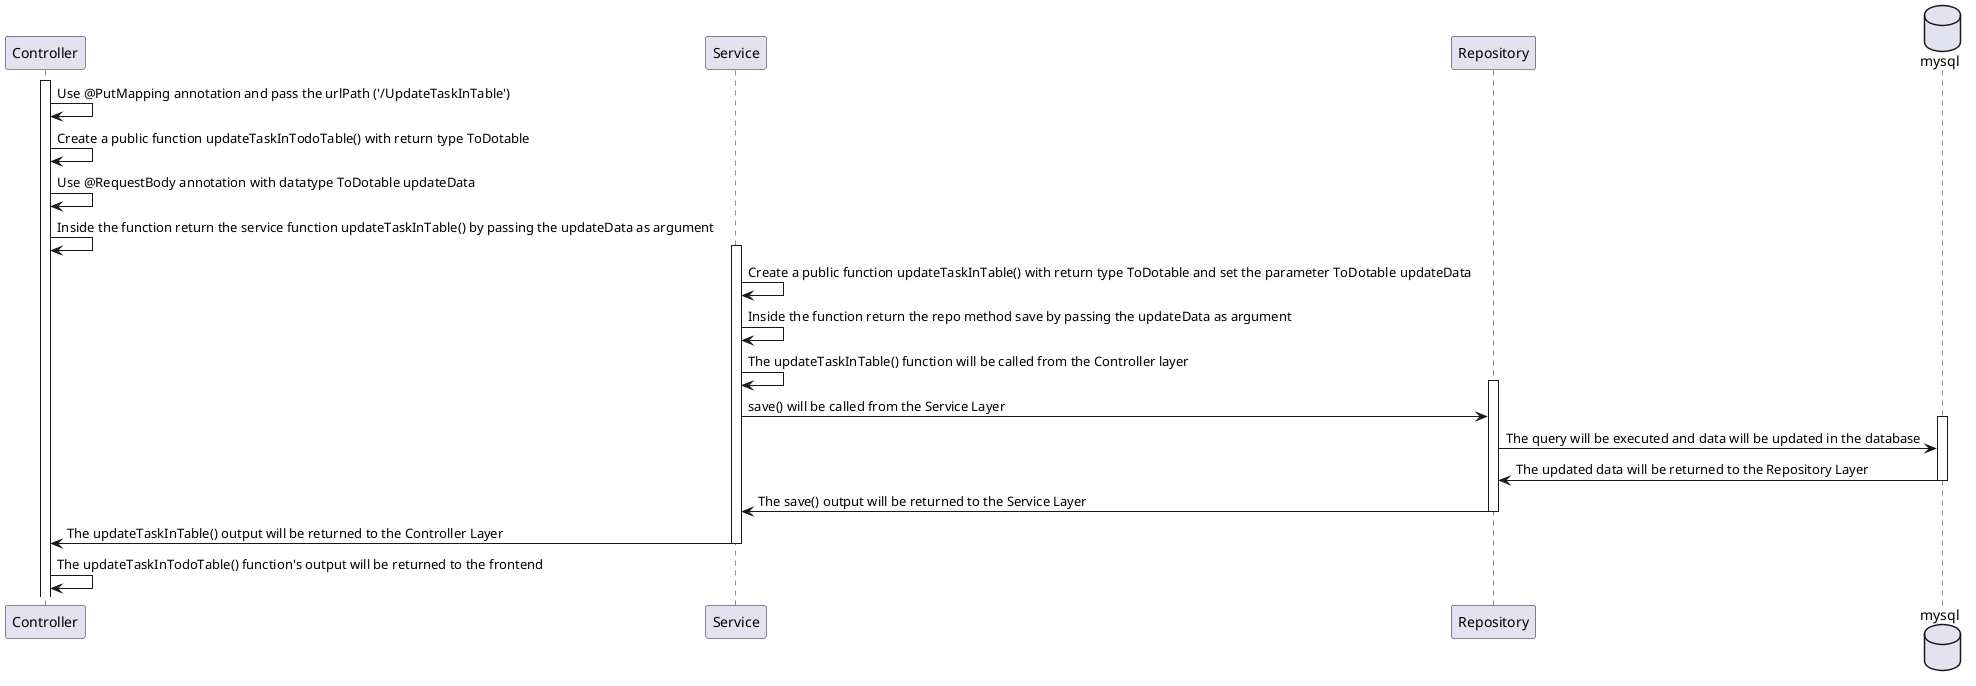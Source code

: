 @startuml Update_API


participant Controller as cc
participant Service as ss
participant Repository as jpa
database mysql as db

activate cc

cc -> cc : Use @PutMapping annotation and pass the urlPath ('/UpdateTaskInTable')
cc -> cc : Create a public function updateTaskInTodoTable() with return type ToDotable 
cc -> cc : Use @RequestBody annotation with datatype ToDotable updateData
cc -> cc : Inside the function return the service function updateTaskInTable() by passing the updateData as argument

activate ss

ss -> ss : Create a public function updateTaskInTable() with return type ToDotable and set the parameter ToDotable updateData
ss -> ss : Inside the function return the repo method save by passing the updateData as argument
ss -> ss : The updateTaskInTable() function will be called from the Controller layer

activate jpa
ss -> jpa : save() will be called from the Service Layer

activate db
jpa -> db : The query will be executed and data will be updated in the database
db -> jpa : The updated data will be returned to the Repository Layer
deactivate db

jpa -> ss : The save() output will be returned to the Service Layer
deactivate jpa

ss -> cc : The updateTaskInTable() output will be returned to the Controller Layer
deactivate ss

cc -> cc : The updateTaskInTodoTable() function's output will be returned to the frontend
@enduml
